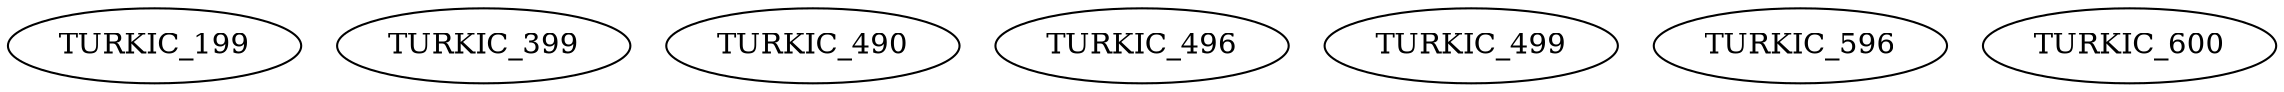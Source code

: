 digraph G {
    TURKIC_199;
    TURKIC_399;
    TURKIC_490;
    TURKIC_496;
    TURKIC_499;
    TURKIC_596;
    TURKIC_600;
}
